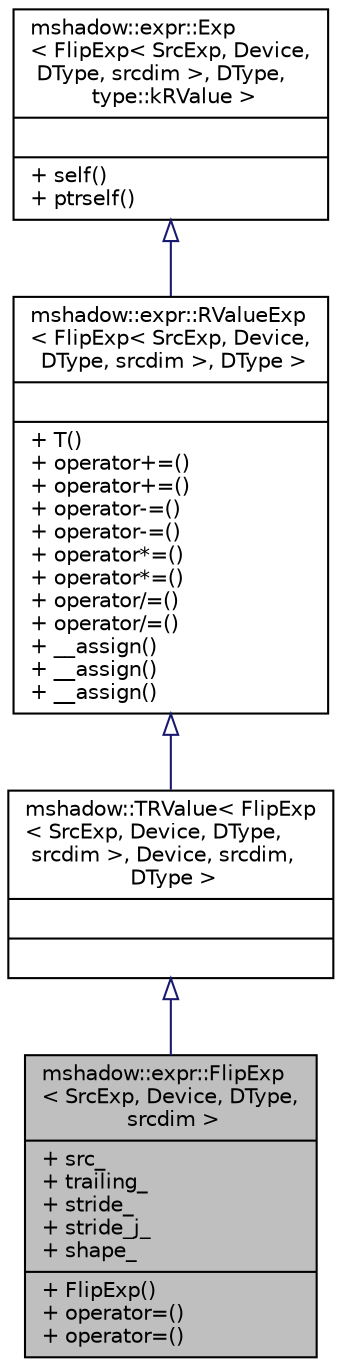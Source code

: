 digraph "mshadow::expr::FlipExp&lt; SrcExp, Device, DType, srcdim &gt;"
{
 // LATEX_PDF_SIZE
  edge [fontname="Helvetica",fontsize="10",labelfontname="Helvetica",labelfontsize="10"];
  node [fontname="Helvetica",fontsize="10",shape=record];
  Node1 [label="{mshadow::expr::FlipExp\l\< SrcExp, Device, DType,\l srcdim \>\n|+ src_\l+ trailing_\l+ stride_\l+ stride_j_\l+ shape_\l|+ FlipExp()\l+ operator=()\l+ operator=()\l}",height=0.2,width=0.4,color="black", fillcolor="grey75", style="filled", fontcolor="black",tooltip="slice expression, slice a tensor's channel"];
  Node2 -> Node1 [dir="back",color="midnightblue",fontsize="10",style="solid",arrowtail="onormal",fontname="Helvetica"];
  Node2 [label="{mshadow::TRValue\< FlipExp\l\< SrcExp, Device, DType,\l srcdim \>, Device, srcdim,\l DType \>\n||}",height=0.2,width=0.4,color="black", fillcolor="white", style="filled",URL="$structmshadow_1_1TRValue.html",tooltip=" "];
  Node3 -> Node2 [dir="back",color="midnightblue",fontsize="10",style="solid",arrowtail="onormal",fontname="Helvetica"];
  Node3 [label="{mshadow::expr::RValueExp\l\< FlipExp\< SrcExp, Device,\l DType, srcdim \>, DType \>\n||+ T()\l+ operator+=()\l+ operator+=()\l+ operator-=()\l+ operator-=()\l+ operator*=()\l+ operator*=()\l+ operator/=()\l+ operator/=()\l+ __assign()\l+ __assign()\l+ __assign()\l}",height=0.2,width=0.4,color="black", fillcolor="white", style="filled",URL="$classmshadow_1_1expr_1_1RValueExp.html",tooltip=" "];
  Node4 -> Node3 [dir="back",color="midnightblue",fontsize="10",style="solid",arrowtail="onormal",fontname="Helvetica"];
  Node4 [label="{mshadow::expr::Exp\l\< FlipExp\< SrcExp, Device,\l DType, srcdim \>, DType,\l type::kRValue \>\n||+ self()\l+ ptrself()\l}",height=0.2,width=0.4,color="black", fillcolor="white", style="filled",URL="$structmshadow_1_1expr_1_1Exp.html",tooltip=" "];
}
